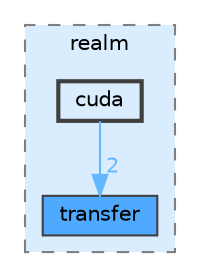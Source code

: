 digraph "/home/runner/work/realm/realm/realm-src/src/realm/cuda"
{
 // LATEX_PDF_SIZE
  bgcolor="transparent";
  edge [fontname=Helvetica,fontsize=10,labelfontname=Helvetica,labelfontsize=10];
  node [fontname=Helvetica,fontsize=10,shape=box,height=0.2,width=0.4];
  compound=true
  subgraph clusterdir_06cde62235d8b7ed0bac91e2b7ac07d2 {
    graph [ bgcolor="#daedff", pencolor="grey50", label="realm", fontname=Helvetica,fontsize=10 style="filled,dashed", URL="dir_06cde62235d8b7ed0bac91e2b7ac07d2.html",tooltip=""]
  dir_1bb23b82c02807b960e9bec9b270f04c [label="transfer", fillcolor="#4ea9ff", color="grey25", style="filled", URL="dir_1bb23b82c02807b960e9bec9b270f04c.html",tooltip=""];
  dir_a4d6ae311adfc804423539110c391532 [label="cuda", fillcolor="#daedff", color="grey25", style="filled,bold", URL="dir_a4d6ae311adfc804423539110c391532.html",tooltip=""];
  }
  dir_a4d6ae311adfc804423539110c391532->dir_1bb23b82c02807b960e9bec9b270f04c [headlabel="2", labeldistance=1.5 headhref="dir_000001_000019.html" href="dir_000001_000019.html" color="steelblue1" fontcolor="steelblue1"];
}
